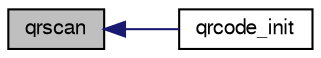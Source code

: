 digraph "qrscan"
{
  edge [fontname="FreeSans",fontsize="10",labelfontname="FreeSans",labelfontsize="10"];
  node [fontname="FreeSans",fontsize="10",shape=record];
  rankdir="LR";
  Node1 [label="qrscan",height=0.2,width=0.4,color="black", fillcolor="grey75", style="filled", fontcolor="black"];
  Node1 -> Node2 [dir="back",color="midnightblue",fontsize="10",style="solid",fontname="FreeSans"];
  Node2 [label="qrcode_init",height=0.2,width=0.4,color="black", fillcolor="white", style="filled",URL="$qr__code_8h.html#ac2cd906083090c455a8cf7bb2b491dee"];
}
